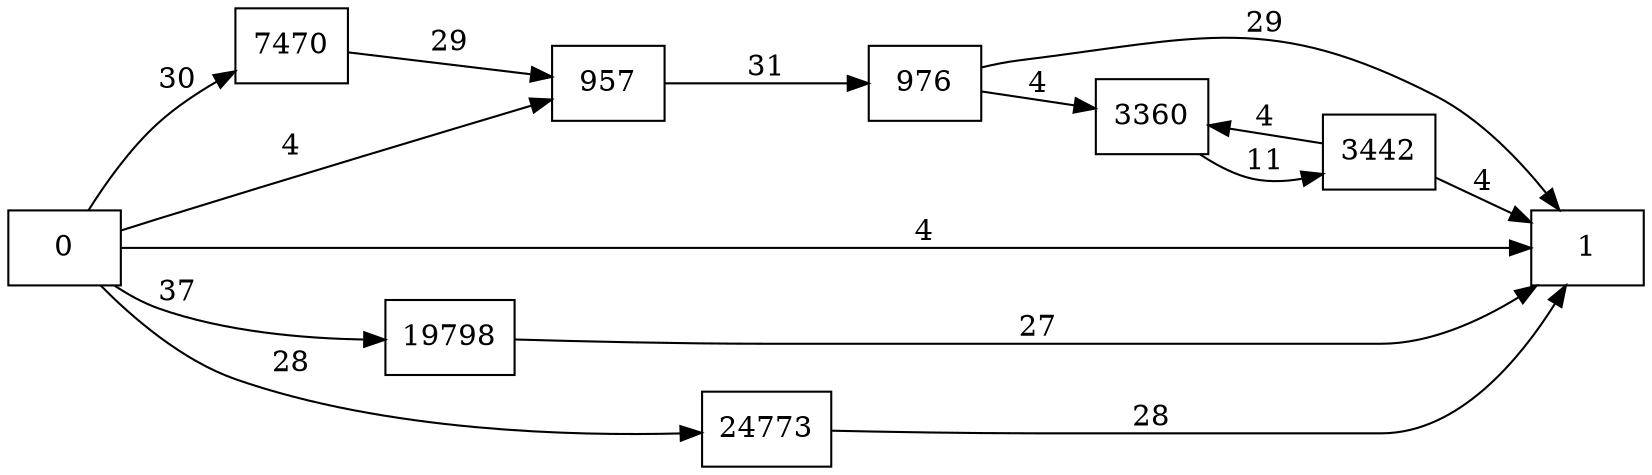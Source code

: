 digraph {
	graph [rankdir=LR]
	node [shape=rectangle]
	957 -> 976 [label=31]
	976 -> 3360 [label=4]
	976 -> 1 [label=29]
	3360 -> 3442 [label=11]
	3442 -> 3360 [label=4]
	3442 -> 1 [label=4]
	7470 -> 957 [label=29]
	19798 -> 1 [label=27]
	24773 -> 1 [label=28]
	0 -> 957 [label=4]
	0 -> 7470 [label=30]
	0 -> 1 [label=4]
	0 -> 19798 [label=37]
	0 -> 24773 [label=28]
}

